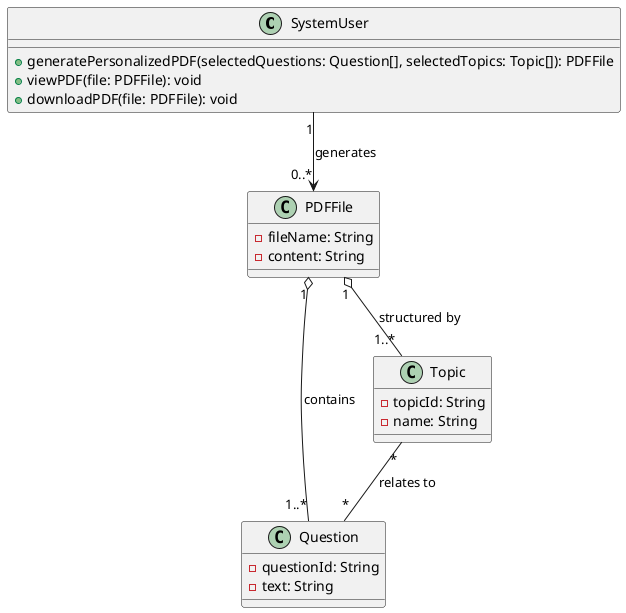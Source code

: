 @startuml

class SystemUser {
  + generatePersonalizedPDF(selectedQuestions: Question[], selectedTopics: Topic[]): PDFFile
  + viewPDF(file: PDFFile): void
  + downloadPDF(file: PDFFile): void
}

class PDFFile {
  - fileName: String
  - content: String
}

class Question {
  - questionId: String
  - text: String
}

class Topic {
  - topicId: String
  - name: String
}

SystemUser "1" --> "0..*" PDFFile : generates
PDFFile "1" o-- "1..*" Question : contains
PDFFile "1" o-- "1..*" Topic : structured by
Topic "*" -- "*" Question : relates to

@enduml